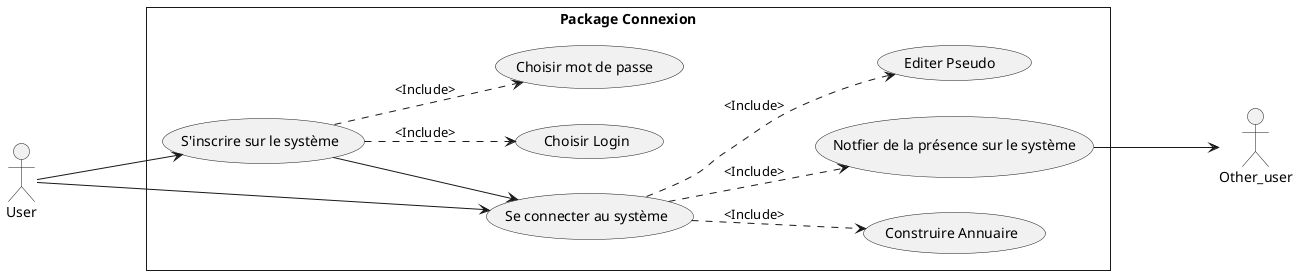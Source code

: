 @startuml
skinparam Style strictuml
'=============Actor=======================
actor User as usr
actor Other_user as ousr
'========================================
rectangle "Package Connexion"{

    left to right direction
'===================Use cases===================
    usecase "S'inscrire sur le système" as UC1
    usecase "Se connecter au système" as UC2
    usecase "Choisir Login" as UC1A
    usecase "Choisir mot de passe " as UC1B
    usecase "Construire Annuaire" as UC2A
    usecase "Notfier de la présence sur le système" as UC2B
    usecase "Editer Pseudo " as UC2C
 '============================================
}

'=====================Association UC1===============
usr --->UC1
UC1 ..> UC1A : <Include>
UC1 ..> UC1B : <Include>
UC1 --> UC2
'===================================================
'=====================Association UC2===============
usr ---> UC2
UC2 ..> UC2A : <Include>
UC2 ..> UC2B : <Include>
UC2 ..> UC2C : <Include>
UC2B ---> ousr
'===================================================
@enduml
